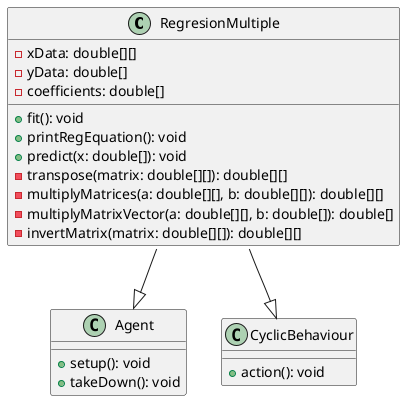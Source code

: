 @startuml
class RegresionMultiple {
  -xData: double[][]
  -yData: double[]
  -coefficients: double[]
  +fit(): void
  +printRegEquation(): void
  +predict(x: double[]): void
  -transpose(matrix: double[][]): double[][]
  -multiplyMatrices(a: double[][], b: double[][]): double[][]
  -multiplyMatrixVector(a: double[][], b: double[]): double[]
  -invertMatrix(matrix: double[][]): double[][]
}

class Agent {
  +setup(): void
  +takeDown(): void
}

class CyclicBehaviour {
  +action(): void
}

RegresionMultiple --|> Agent
RegresionMultiple::ReceiveDataSet --|> CyclicBehaviour
@enduml
